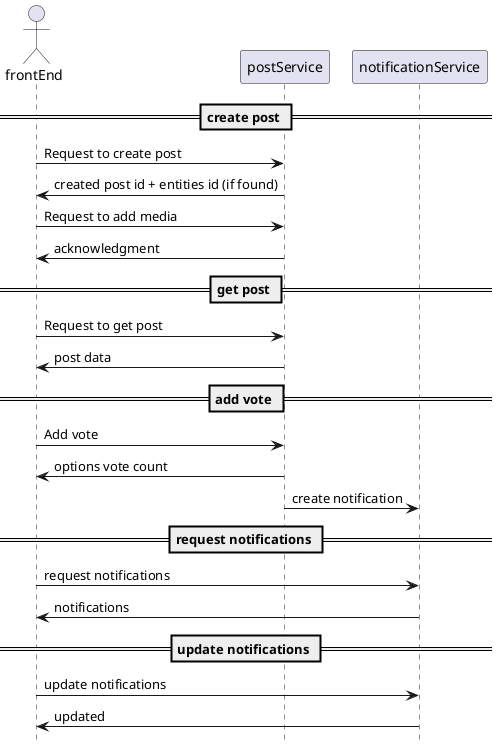 @startuml general
hide footbox

actor frontEnd

participant postService
participant notificationService

== create post ==
frontEnd -> postService : Request to create post
postService -> frontEnd: created post id + entities id (if found)

frontEnd -> postService : Request to add media
postService -> frontEnd: acknowledgment

== get post ==
frontEnd -> postService : Request to get post
postService -> frontEnd : post data

== add vote ==
frontEnd -> postService : Add vote
postService -> frontEnd : options vote count
postService -> notificationService : create notification

== request notifications ==
frontEnd -> notificationService : request notifications
notificationService -> frontEnd : notifications

== update notifications ==
frontEnd -> notificationService : update notifications
notificationService -> frontEnd : updated

@enduml